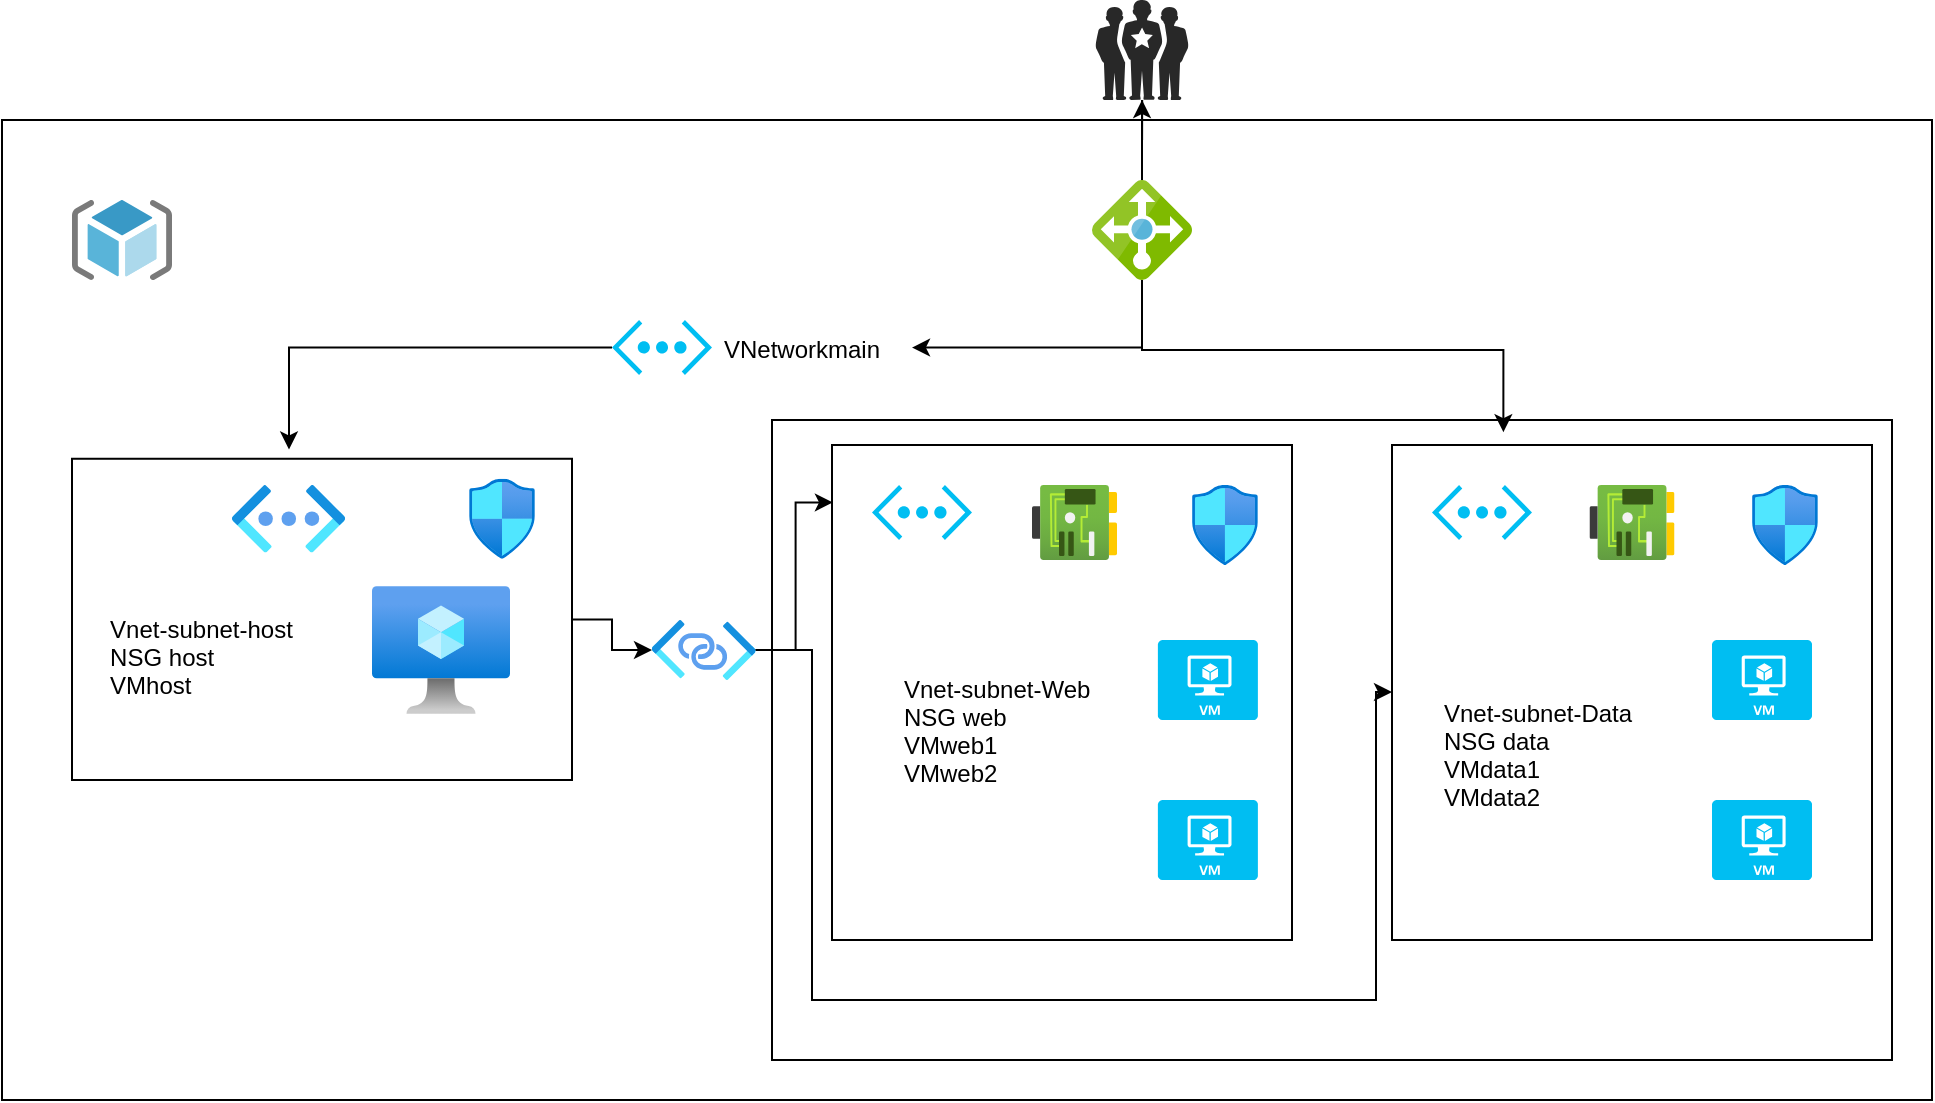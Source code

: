 <mxfile version="15.7.3" type="device"><diagram id="VEDpzg7g7d6OxZEzvtNm" name="Page-1"><mxGraphModel dx="3183" dy="2027" grid="1" gridSize="10" guides="1" tooltips="1" connect="1" arrows="1" fold="1" page="1" pageScale="1" pageWidth="1700" pageHeight="1100" math="0" shadow="0"><root><mxCell id="0"/><mxCell id="1" parent="0"/><mxCell id="Zb9ks1xaUVJVkkCQUB2g-1" value="" style="sketch=0;aspect=fixed;html=1;points=[];align=center;image;fontSize=12;image=img/lib/mscae/ResourceGroup.svg;" vertex="1" parent="1"><mxGeometry x="-240" y="20" width="50" height="40" as="geometry"/></mxCell><mxCell id="Zb9ks1xaUVJVkkCQUB2g-3" value="" style="verticalLabelPosition=bottom;html=1;verticalAlign=top;align=center;strokeColor=none;fillColor=#00BEF2;shape=mxgraph.azure.virtual_network;pointerEvents=1;" vertex="1" parent="1"><mxGeometry x="160" y="162.5" width="50" height="27.5" as="geometry"/></mxCell><mxCell id="Zb9ks1xaUVJVkkCQUB2g-4" value="" style="verticalLabelPosition=bottom;html=1;verticalAlign=top;align=center;strokeColor=none;fillColor=#00BEF2;shape=mxgraph.azure.virtual_network;pointerEvents=1;" vertex="1" parent="1"><mxGeometry x="440" y="162.5" width="50" height="27.5" as="geometry"/></mxCell><mxCell id="Zb9ks1xaUVJVkkCQUB2g-5" value="" style="verticalLabelPosition=bottom;html=1;verticalAlign=top;align=center;strokeColor=none;fillColor=#00BEF2;shape=mxgraph.azure.virtual_machine;" vertex="1" parent="1"><mxGeometry x="302.94" y="240" width="50" height="40" as="geometry"/></mxCell><mxCell id="Zb9ks1xaUVJVkkCQUB2g-8" value="" style="verticalLabelPosition=bottom;html=1;verticalAlign=top;align=center;strokeColor=none;fillColor=#00BEF2;shape=mxgraph.azure.virtual_machine;" vertex="1" parent="1"><mxGeometry x="302.94" y="320" width="50" height="40" as="geometry"/></mxCell><mxCell id="Zb9ks1xaUVJVkkCQUB2g-12" value="" style="verticalLabelPosition=bottom;html=1;verticalAlign=top;align=center;strokeColor=none;fillColor=#00BEF2;shape=mxgraph.azure.virtual_machine;" vertex="1" parent="1"><mxGeometry x="580" y="240" width="50" height="40" as="geometry"/></mxCell><mxCell id="Zb9ks1xaUVJVkkCQUB2g-13" value="" style="verticalLabelPosition=bottom;html=1;verticalAlign=top;align=center;strokeColor=none;fillColor=#00BEF2;shape=mxgraph.azure.virtual_machine;" vertex="1" parent="1"><mxGeometry x="580" y="320" width="50" height="40" as="geometry"/></mxCell><mxCell id="Zb9ks1xaUVJVkkCQUB2g-15" value="" style="aspect=fixed;html=1;points=[];align=center;image;fontSize=12;image=img/lib/azure2/networking/Network_Security_Groups.svg;fillColor=none;" vertex="1" parent="1"><mxGeometry x="320" y="162.5" width="32.94" height="40" as="geometry"/></mxCell><mxCell id="Zb9ks1xaUVJVkkCQUB2g-16" value="" style="aspect=fixed;html=1;points=[];align=center;image;fontSize=12;image=img/lib/azure2/networking/Network_Security_Groups.svg;fillColor=none;" vertex="1" parent="1"><mxGeometry x="600" y="162.5" width="32.94" height="40" as="geometry"/></mxCell><mxCell id="Zb9ks1xaUVJVkkCQUB2g-43" style="edgeStyle=orthogonalEdgeStyle;rounded=0;orthogonalLoop=1;jettySize=auto;html=1;entryX=0.434;entryY=-0.029;entryDx=0;entryDy=0;entryPerimeter=0;" edge="1" parent="1" source="Zb9ks1xaUVJVkkCQUB2g-17" target="Zb9ks1xaUVJVkkCQUB2g-39"><mxGeometry relative="1" as="geometry"><mxPoint x="-185.45" y="126.37" as="targetPoint"/></mxGeometry></mxCell><mxCell id="Zb9ks1xaUVJVkkCQUB2g-17" value="" style="verticalLabelPosition=bottom;html=1;verticalAlign=top;align=center;strokeColor=none;fillColor=#00BEF2;shape=mxgraph.azure.virtual_network;pointerEvents=1;" vertex="1" parent="1"><mxGeometry x="30" y="80" width="50" height="27.5" as="geometry"/></mxCell><mxCell id="Zb9ks1xaUVJVkkCQUB2g-18" value="Vnet-subnet-Web&#10;NSG web&#10;VMweb1&#10;VMweb2" style="text;strokeColor=none;fillColor=none;align=left;verticalAlign=middle;spacingLeft=4;spacingRight=4;overflow=hidden;points=[[0,0.5],[1,0.5]];portConstraint=eastwest;rotatable=0;" vertex="1" parent="1"><mxGeometry x="170" y="230" width="105" height="110" as="geometry"/></mxCell><mxCell id="Zb9ks1xaUVJVkkCQUB2g-19" value="" style="rounded=0;whiteSpace=wrap;html=1;fillColor=none;" vertex="1" parent="1"><mxGeometry x="140" y="142.5" width="230" height="247.5" as="geometry"/></mxCell><mxCell id="Zb9ks1xaUVJVkkCQUB2g-20" value="&#10;Vnet-subnet-Data&#10;NSG data&#10;VMdata1&#10;VMdata2" style="text;strokeColor=none;fillColor=none;align=left;verticalAlign=middle;spacingLeft=4;spacingRight=4;overflow=hidden;points=[[0,0.5],[1,0.5]];portConstraint=eastwest;rotatable=0;" vertex="1" parent="1"><mxGeometry x="440" y="230" width="110" height="120" as="geometry"/></mxCell><mxCell id="Zb9ks1xaUVJVkkCQUB2g-21" value="&lt;br&gt;&lt;br&gt;" style="rounded=0;whiteSpace=wrap;html=1;fillColor=none;" vertex="1" parent="1"><mxGeometry x="420" y="142.5" width="240" height="247.5" as="geometry"/></mxCell><mxCell id="Zb9ks1xaUVJVkkCQUB2g-22" value="VNetworkmain" style="text;strokeColor=none;fillColor=none;align=left;verticalAlign=middle;spacingLeft=4;spacingRight=4;overflow=hidden;points=[[0,0.5],[1,0.5]];portConstraint=eastwest;rotatable=0;" vertex="1" parent="1"><mxGeometry x="80" y="78.75" width="100" height="30" as="geometry"/></mxCell><mxCell id="Zb9ks1xaUVJVkkCQUB2g-27" style="edgeStyle=orthogonalEdgeStyle;rounded=0;orthogonalLoop=1;jettySize=auto;html=1;" edge="1" parent="1" source="Zb9ks1xaUVJVkkCQUB2g-26" target="Zb9ks1xaUVJVkkCQUB2g-22"><mxGeometry relative="1" as="geometry"/></mxCell><mxCell id="Zb9ks1xaUVJVkkCQUB2g-46" style="edgeStyle=orthogonalEdgeStyle;rounded=0;orthogonalLoop=1;jettySize=auto;html=1;entryX=0.653;entryY=0.019;entryDx=0;entryDy=0;entryPerimeter=0;" edge="1" parent="1" source="Zb9ks1xaUVJVkkCQUB2g-26" target="Zb9ks1xaUVJVkkCQUB2g-44"><mxGeometry relative="1" as="geometry"/></mxCell><mxCell id="Zb9ks1xaUVJVkkCQUB2g-47" style="edgeStyle=orthogonalEdgeStyle;rounded=0;orthogonalLoop=1;jettySize=auto;html=1;startArrow=none;" edge="1" parent="1" source="Zb9ks1xaUVJVkkCQUB2g-49"><mxGeometry relative="1" as="geometry"><mxPoint x="295" y="-30" as="targetPoint"/></mxGeometry></mxCell><mxCell id="Zb9ks1xaUVJVkkCQUB2g-26" value="" style="sketch=0;aspect=fixed;html=1;points=[];align=center;image;fontSize=12;image=img/lib/mscae/Load_Balancer_feature.svg;fillColor=none;" vertex="1" parent="1"><mxGeometry x="270" y="10" width="50" height="50" as="geometry"/></mxCell><mxCell id="Zb9ks1xaUVJVkkCQUB2g-29" value="" style="aspect=fixed;html=1;points=[];align=center;image;fontSize=12;image=img/lib/azure2/networking/Network_Interfaces.svg;fillColor=none;" vertex="1" parent="1"><mxGeometry x="240" y="162.5" width="42.5" height="37.5" as="geometry"/></mxCell><mxCell id="Zb9ks1xaUVJVkkCQUB2g-30" value="" style="aspect=fixed;html=1;points=[];align=center;image;fontSize=12;image=img/lib/azure2/networking/Network_Interfaces.svg;fillColor=none;" vertex="1" parent="1"><mxGeometry x="518.75" y="162.5" width="42.5" height="37.5" as="geometry"/></mxCell><mxCell id="Zb9ks1xaUVJVkkCQUB2g-33" style="edgeStyle=orthogonalEdgeStyle;rounded=0;orthogonalLoop=1;jettySize=auto;html=1;entryX=0.002;entryY=0.116;entryDx=0;entryDy=0;entryPerimeter=0;" edge="1" parent="1" source="Zb9ks1xaUVJVkkCQUB2g-32" target="Zb9ks1xaUVJVkkCQUB2g-19"><mxGeometry relative="1" as="geometry"/></mxCell><mxCell id="Zb9ks1xaUVJVkkCQUB2g-34" style="edgeStyle=orthogonalEdgeStyle;rounded=0;orthogonalLoop=1;jettySize=auto;html=1;" edge="1" parent="1" source="Zb9ks1xaUVJVkkCQUB2g-32" target="Zb9ks1xaUVJVkkCQUB2g-21"><mxGeometry relative="1" as="geometry"><Array as="points"><mxPoint x="130" y="245"/><mxPoint x="130" y="420"/><mxPoint x="412" y="420"/><mxPoint x="412" y="266"/></Array></mxGeometry></mxCell><mxCell id="Zb9ks1xaUVJVkkCQUB2g-32" value="" style="aspect=fixed;html=1;points=[];align=center;image;fontSize=12;image=img/lib/azure2/networking/Private_Link_Service.svg;fillColor=none;" vertex="1" parent="1"><mxGeometry x="50" y="230" width="51.75" height="30" as="geometry"/></mxCell><mxCell id="Zb9ks1xaUVJVkkCQUB2g-35" value="" style="aspect=fixed;html=1;points=[];align=center;image;fontSize=12;image=img/lib/azure2/networking/Virtual_Networks_Classic.svg;fillColor=none;" vertex="1" parent="1"><mxGeometry x="-160" y="162.5" width="56.53" height="33.75" as="geometry"/></mxCell><mxCell id="Zb9ks1xaUVJVkkCQUB2g-36" value="" style="aspect=fixed;html=1;points=[];align=center;image;fontSize=12;image=img/lib/azure2/compute/Virtual_Machine.svg;fillColor=none;" vertex="1" parent="1"><mxGeometry x="-90" y="213" width="69" height="64" as="geometry"/></mxCell><mxCell id="Zb9ks1xaUVJVkkCQUB2g-37" value="" style="aspect=fixed;html=1;points=[];align=center;image;fontSize=12;image=img/lib/azure2/networking/Network_Security_Groups.svg;fillColor=none;" vertex="1" parent="1"><mxGeometry x="-41.47" y="159.38" width="32.94" height="40" as="geometry"/></mxCell><mxCell id="Zb9ks1xaUVJVkkCQUB2g-38" value="Vnet-subnet-host&#10;NSG host&#10;VMhost&#10;" style="text;strokeColor=none;fillColor=none;align=left;verticalAlign=middle;spacingLeft=4;spacingRight=4;overflow=hidden;points=[[0,0.5],[1,0.5]];portConstraint=eastwest;rotatable=0;" vertex="1" parent="1"><mxGeometry x="-226.94" y="220" width="123.47" height="70" as="geometry"/></mxCell><mxCell id="Zb9ks1xaUVJVkkCQUB2g-41" style="edgeStyle=orthogonalEdgeStyle;rounded=0;orthogonalLoop=1;jettySize=auto;html=1;" edge="1" parent="1" source="Zb9ks1xaUVJVkkCQUB2g-39" target="Zb9ks1xaUVJVkkCQUB2g-32"><mxGeometry relative="1" as="geometry"/></mxCell><mxCell id="Zb9ks1xaUVJVkkCQUB2g-39" value="" style="rounded=0;whiteSpace=wrap;html=1;fillColor=none;" vertex="1" parent="1"><mxGeometry x="-240" y="149.38" width="250" height="160.62" as="geometry"/></mxCell><mxCell id="Zb9ks1xaUVJVkkCQUB2g-44" value="" style="rounded=0;whiteSpace=wrap;html=1;fillColor=none;" vertex="1" parent="1"><mxGeometry x="110" y="130" width="560" height="320" as="geometry"/></mxCell><mxCell id="Zb9ks1xaUVJVkkCQUB2g-49" value="" style="verticalLabelPosition=bottom;sketch=0;html=1;fillColor=#282828;strokeColor=none;verticalAlign=top;pointerEvents=1;align=center;shape=mxgraph.cisco_safe.people_places_things_icons.icon1;" vertex="1" parent="1"><mxGeometry x="271.75" y="-80" width="46.5" height="50" as="geometry"/></mxCell><mxCell id="Zb9ks1xaUVJVkkCQUB2g-50" value="" style="edgeStyle=orthogonalEdgeStyle;rounded=0;orthogonalLoop=1;jettySize=auto;html=1;endArrow=none;" edge="1" parent="1" source="Zb9ks1xaUVJVkkCQUB2g-26" target="Zb9ks1xaUVJVkkCQUB2g-49"><mxGeometry relative="1" as="geometry"><mxPoint x="295" y="-30" as="targetPoint"/><mxPoint x="295" y="10" as="sourcePoint"/></mxGeometry></mxCell><mxCell id="Zb9ks1xaUVJVkkCQUB2g-51" value="" style="rounded=0;whiteSpace=wrap;html=1;fillColor=none;" vertex="1" parent="1"><mxGeometry x="-275" y="-20" width="965" height="490" as="geometry"/></mxCell></root></mxGraphModel></diagram></mxfile>